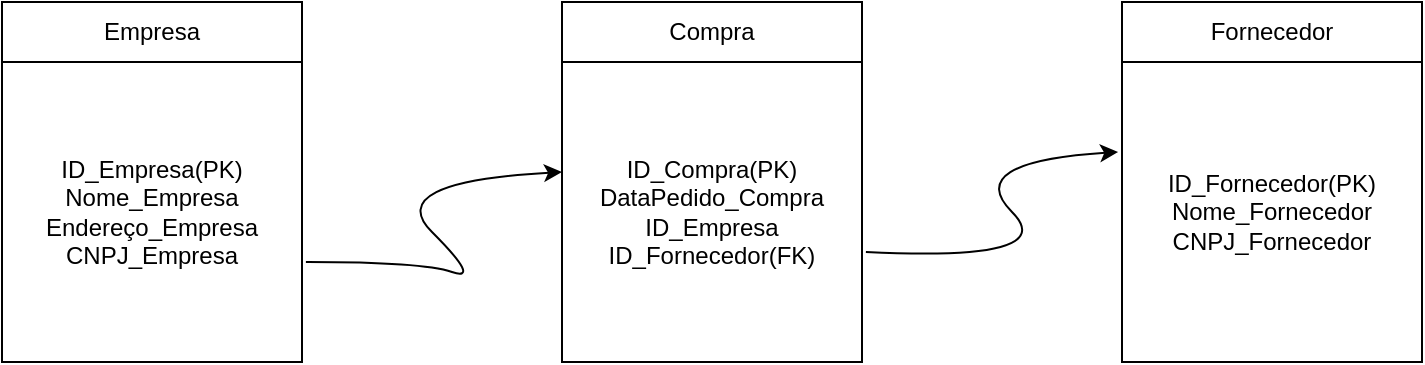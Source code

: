 <mxfile version="20.8.16" type="github">
  <diagram name="Página-1" id="J3Mo5X581dAXeCSlPo6U">
    <mxGraphModel dx="954" dy="584" grid="1" gridSize="10" guides="1" tooltips="1" connect="1" arrows="1" fold="1" page="1" pageScale="1" pageWidth="827" pageHeight="1169" math="0" shadow="0">
      <root>
        <mxCell id="0" />
        <mxCell id="1" parent="0" />
        <mxCell id="Yx8nHdYnPtw5ZSN3mkqo-1" value="Empresa" style="rounded=0;whiteSpace=wrap;html=1;" vertex="1" parent="1">
          <mxGeometry x="50" y="100" width="150" height="30" as="geometry" />
        </mxCell>
        <mxCell id="Yx8nHdYnPtw5ZSN3mkqo-2" value="ID_Empresa(PK)&lt;br&gt;Nome_Empresa&lt;br&gt;Endereço_Empresa&lt;br&gt;CNPJ_Empresa" style="whiteSpace=wrap;html=1;aspect=fixed;" vertex="1" parent="1">
          <mxGeometry x="50" y="130" width="150" height="150" as="geometry" />
        </mxCell>
        <mxCell id="Yx8nHdYnPtw5ZSN3mkqo-3" value="Compra" style="rounded=0;whiteSpace=wrap;html=1;" vertex="1" parent="1">
          <mxGeometry x="330" y="100" width="150" height="30" as="geometry" />
        </mxCell>
        <mxCell id="Yx8nHdYnPtw5ZSN3mkqo-4" value="ID_Compra(PK)&lt;br&gt;DataPedido_Compra&lt;br&gt;ID_Empresa&lt;br&gt;ID_Fornecedor(FK)" style="whiteSpace=wrap;html=1;aspect=fixed;" vertex="1" parent="1">
          <mxGeometry x="330" y="130" width="150" height="150" as="geometry" />
        </mxCell>
        <mxCell id="Yx8nHdYnPtw5ZSN3mkqo-5" value="Fornecedor" style="rounded=0;whiteSpace=wrap;html=1;" vertex="1" parent="1">
          <mxGeometry x="610" y="100" width="150" height="30" as="geometry" />
        </mxCell>
        <mxCell id="Yx8nHdYnPtw5ZSN3mkqo-6" value="ID_Fornecedor(PK)&lt;br&gt;Nome_Fornecedor&lt;br&gt;CNPJ_Fornecedor" style="whiteSpace=wrap;html=1;aspect=fixed;" vertex="1" parent="1">
          <mxGeometry x="610" y="130" width="150" height="150" as="geometry" />
        </mxCell>
        <mxCell id="Yx8nHdYnPtw5ZSN3mkqo-7" value="" style="curved=1;endArrow=classic;html=1;rounded=0;exitX=1.013;exitY=0.667;exitDx=0;exitDy=0;exitPerimeter=0;entryX=0;entryY=0.367;entryDx=0;entryDy=0;entryPerimeter=0;" edge="1" parent="1" source="Yx8nHdYnPtw5ZSN3mkqo-2" target="Yx8nHdYnPtw5ZSN3mkqo-4">
          <mxGeometry width="50" height="50" relative="1" as="geometry">
            <mxPoint x="240" y="240" as="sourcePoint" />
            <mxPoint x="290" y="190" as="targetPoint" />
            <Array as="points">
              <mxPoint x="260" y="230" />
              <mxPoint x="290" y="240" />
              <mxPoint x="240" y="190" />
            </Array>
          </mxGeometry>
        </mxCell>
        <mxCell id="Yx8nHdYnPtw5ZSN3mkqo-8" value="" style="curved=1;endArrow=classic;html=1;rounded=0;exitX=1.013;exitY=0.633;exitDx=0;exitDy=0;exitPerimeter=0;entryX=-0.013;entryY=0.3;entryDx=0;entryDy=0;entryPerimeter=0;" edge="1" parent="1" source="Yx8nHdYnPtw5ZSN3mkqo-4" target="Yx8nHdYnPtw5ZSN3mkqo-6">
          <mxGeometry width="50" height="50" relative="1" as="geometry">
            <mxPoint x="530" y="230" as="sourcePoint" />
            <mxPoint x="580" y="180" as="targetPoint" />
            <Array as="points">
              <mxPoint x="580" y="230" />
              <mxPoint x="530" y="180" />
            </Array>
          </mxGeometry>
        </mxCell>
      </root>
    </mxGraphModel>
  </diagram>
</mxfile>

